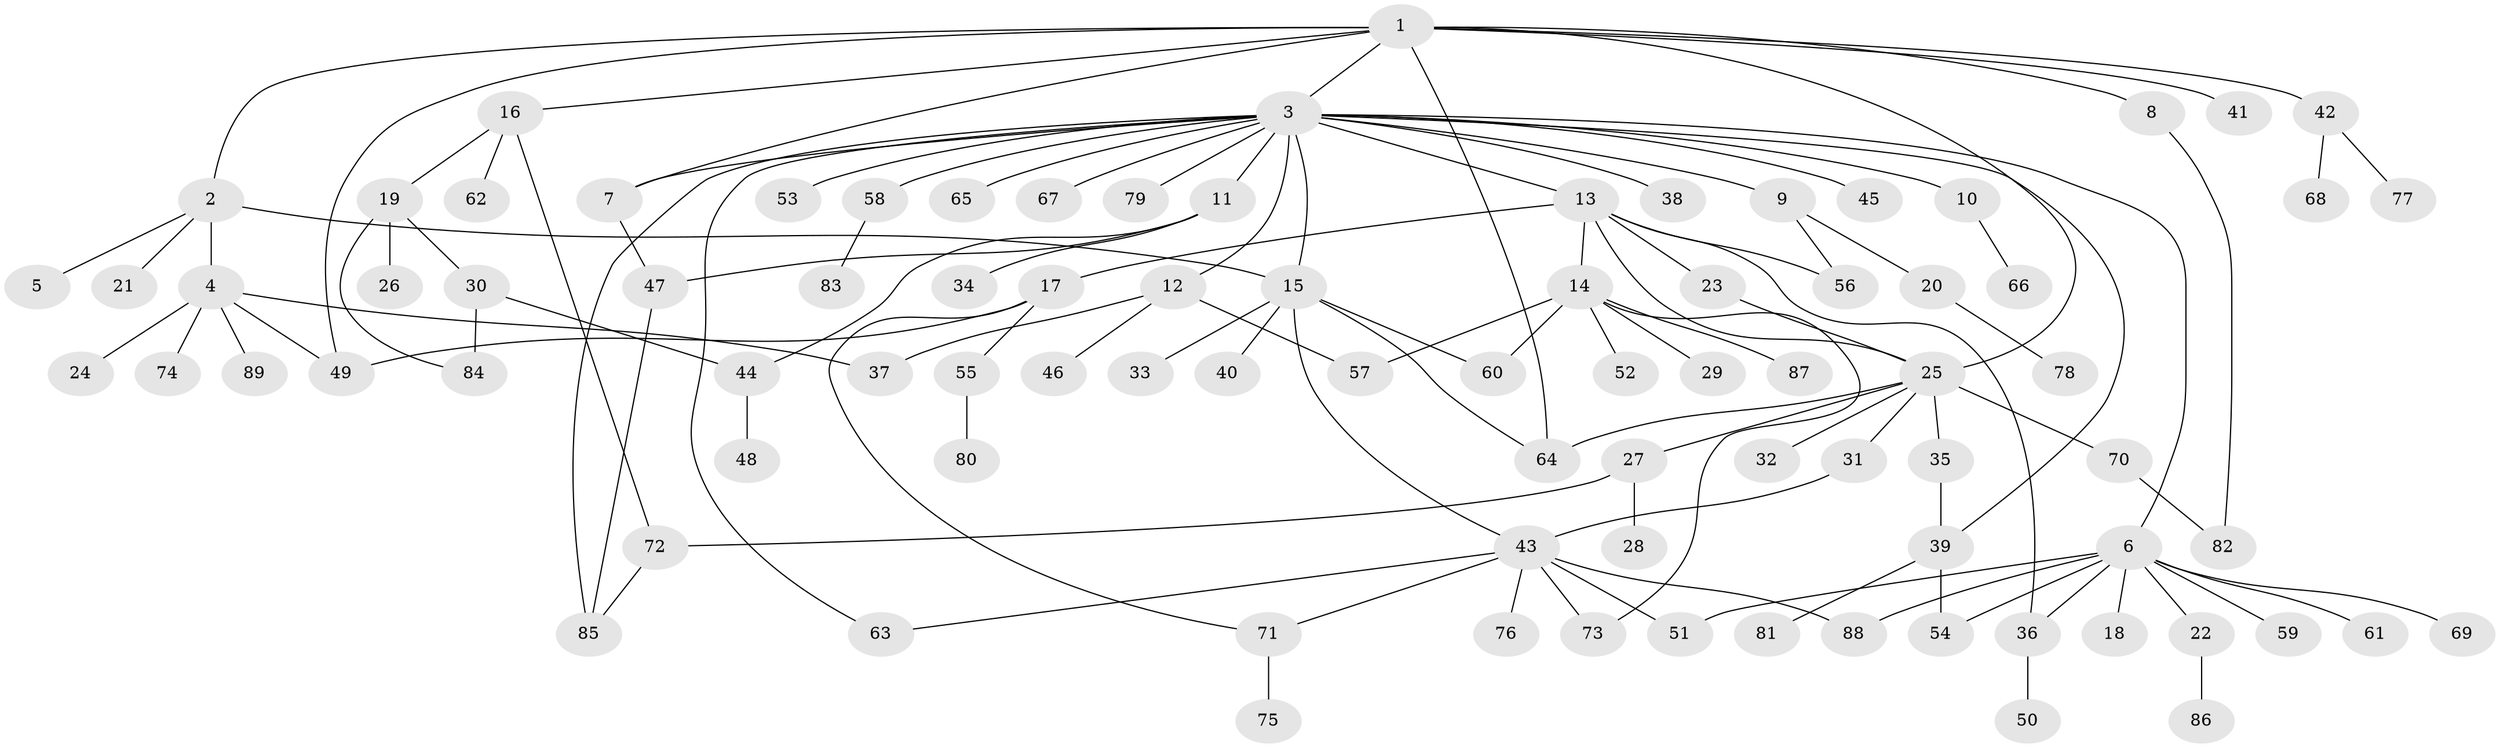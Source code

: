 // coarse degree distribution, {12: 0.022727272727272728, 1: 0.7045454545454546, 2: 0.13636363636363635, 5: 0.022727272727272728, 9: 0.022727272727272728, 16: 0.022727272727272728, 7: 0.022727272727272728, 4: 0.022727272727272728, 8: 0.022727272727272728}
// Generated by graph-tools (version 1.1) at 2025/50/03/04/25 21:50:55]
// undirected, 89 vertices, 116 edges
graph export_dot {
graph [start="1"]
  node [color=gray90,style=filled];
  1;
  2;
  3;
  4;
  5;
  6;
  7;
  8;
  9;
  10;
  11;
  12;
  13;
  14;
  15;
  16;
  17;
  18;
  19;
  20;
  21;
  22;
  23;
  24;
  25;
  26;
  27;
  28;
  29;
  30;
  31;
  32;
  33;
  34;
  35;
  36;
  37;
  38;
  39;
  40;
  41;
  42;
  43;
  44;
  45;
  46;
  47;
  48;
  49;
  50;
  51;
  52;
  53;
  54;
  55;
  56;
  57;
  58;
  59;
  60;
  61;
  62;
  63;
  64;
  65;
  66;
  67;
  68;
  69;
  70;
  71;
  72;
  73;
  74;
  75;
  76;
  77;
  78;
  79;
  80;
  81;
  82;
  83;
  84;
  85;
  86;
  87;
  88;
  89;
  1 -- 2;
  1 -- 3;
  1 -- 7;
  1 -- 8;
  1 -- 16;
  1 -- 25;
  1 -- 41;
  1 -- 42;
  1 -- 49;
  1 -- 64;
  2 -- 4;
  2 -- 5;
  2 -- 15;
  2 -- 21;
  3 -- 6;
  3 -- 7;
  3 -- 9;
  3 -- 10;
  3 -- 11;
  3 -- 12;
  3 -- 13;
  3 -- 15;
  3 -- 38;
  3 -- 39;
  3 -- 45;
  3 -- 53;
  3 -- 58;
  3 -- 63;
  3 -- 65;
  3 -- 67;
  3 -- 79;
  3 -- 85;
  4 -- 24;
  4 -- 37;
  4 -- 49;
  4 -- 74;
  4 -- 89;
  6 -- 18;
  6 -- 22;
  6 -- 36;
  6 -- 51;
  6 -- 54;
  6 -- 59;
  6 -- 61;
  6 -- 69;
  6 -- 88;
  7 -- 47;
  8 -- 82;
  9 -- 20;
  9 -- 56;
  10 -- 66;
  11 -- 34;
  11 -- 44;
  11 -- 47;
  12 -- 37;
  12 -- 46;
  12 -- 57;
  13 -- 14;
  13 -- 17;
  13 -- 23;
  13 -- 25;
  13 -- 36;
  13 -- 56;
  14 -- 29;
  14 -- 52;
  14 -- 57;
  14 -- 60;
  14 -- 73;
  14 -- 87;
  15 -- 33;
  15 -- 40;
  15 -- 43;
  15 -- 60;
  15 -- 64;
  16 -- 19;
  16 -- 62;
  16 -- 72;
  17 -- 49;
  17 -- 55;
  17 -- 71;
  19 -- 26;
  19 -- 30;
  19 -- 84;
  20 -- 78;
  22 -- 86;
  23 -- 25;
  25 -- 27;
  25 -- 31;
  25 -- 32;
  25 -- 35;
  25 -- 64;
  25 -- 70;
  27 -- 28;
  27 -- 72;
  30 -- 44;
  30 -- 84;
  31 -- 43;
  35 -- 39;
  36 -- 50;
  39 -- 54;
  39 -- 81;
  42 -- 68;
  42 -- 77;
  43 -- 51;
  43 -- 63;
  43 -- 71;
  43 -- 73;
  43 -- 76;
  43 -- 88;
  44 -- 48;
  47 -- 85;
  55 -- 80;
  58 -- 83;
  70 -- 82;
  71 -- 75;
  72 -- 85;
}
